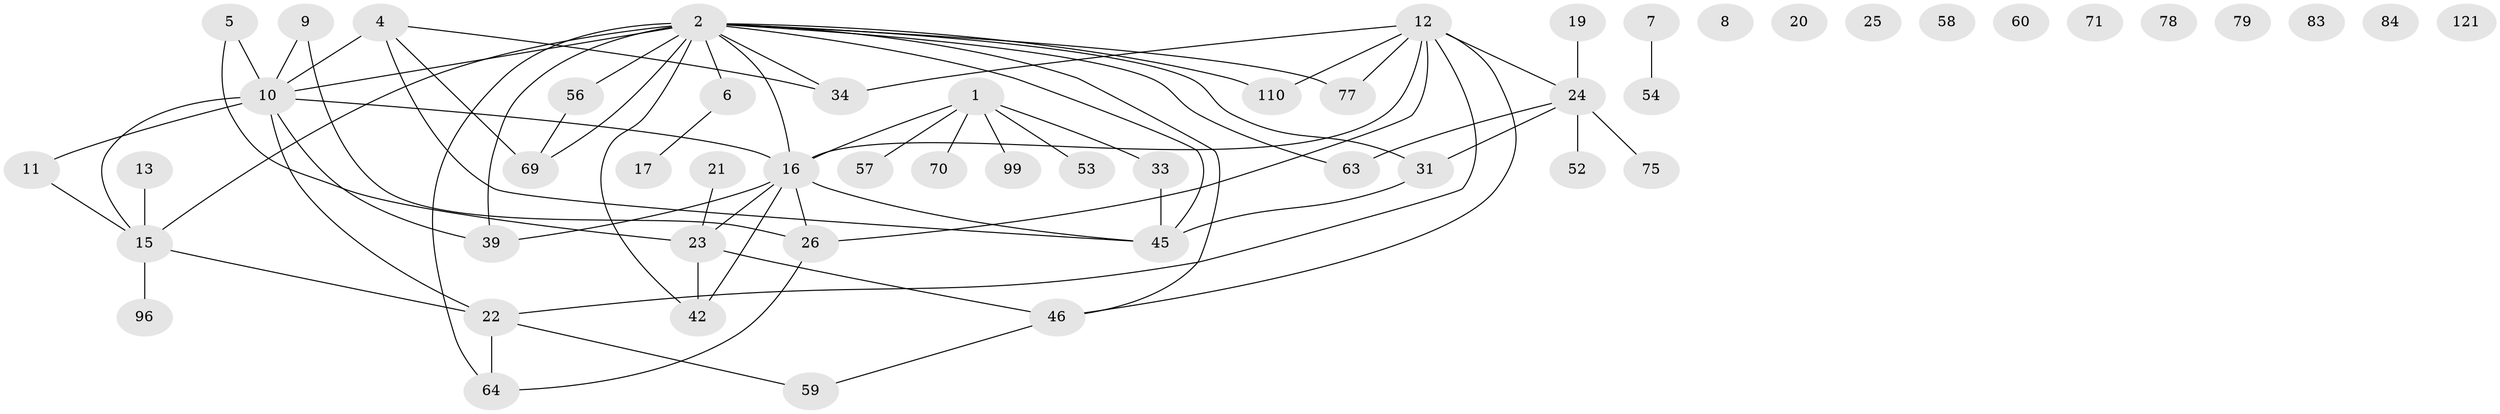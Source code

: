 // original degree distribution, {3: 0.2777777777777778, 6: 0.007936507936507936, 2: 0.25396825396825395, 1: 0.21428571428571427, 0: 0.07936507936507936, 5: 0.09523809523809523, 4: 0.07142857142857142}
// Generated by graph-tools (version 1.1) at 2025/16/03/04/25 18:16:31]
// undirected, 53 vertices, 69 edges
graph export_dot {
graph [start="1"]
  node [color=gray90,style=filled];
  1 [super="+68+87"];
  2 [super="+14+109+3+40"];
  4 [super="+105"];
  5 [super="+43"];
  6 [super="+47"];
  7;
  8;
  9 [super="+27"];
  10 [super="+92+37+18"];
  11;
  12 [super="+104"];
  13;
  15 [super="+49+50"];
  16 [super="+86+30"];
  17;
  19;
  20;
  21;
  22 [super="+38+32+35"];
  23 [super="+94+90"];
  24 [super="+74+117+28+81"];
  25;
  26 [super="+62+65"];
  31 [super="+114"];
  33 [super="+101"];
  34 [super="+95+36"];
  39 [super="+76"];
  42 [super="+111"];
  45 [super="+66"];
  46;
  52 [super="+91"];
  53;
  54 [super="+116"];
  56 [super="+93"];
  57;
  58;
  59 [super="+106"];
  60;
  63;
  64 [super="+102+115"];
  69;
  70;
  71;
  75 [super="+82"];
  77;
  78;
  79;
  83;
  84;
  96;
  99;
  110;
  121 [super="+125"];
  1 -- 99;
  1 -- 33;
  1 -- 53;
  1 -- 70;
  1 -- 57;
  1 -- 16;
  2 -- 69;
  2 -- 77;
  2 -- 110;
  2 -- 63;
  2 -- 31;
  2 -- 56;
  2 -- 10 [weight=3];
  2 -- 42;
  2 -- 16;
  2 -- 64;
  2 -- 34;
  2 -- 6;
  2 -- 39;
  2 -- 45;
  2 -- 46;
  2 -- 15;
  4 -- 69;
  4 -- 45;
  4 -- 34;
  4 -- 10;
  5 -- 23;
  5 -- 10;
  6 -- 17;
  7 -- 54;
  9 -- 26;
  9 -- 10;
  10 -- 16;
  10 -- 22 [weight=2];
  10 -- 39;
  10 -- 11;
  10 -- 15;
  11 -- 15;
  12 -- 24;
  12 -- 34;
  12 -- 110;
  12 -- 26;
  12 -- 77;
  12 -- 46;
  12 -- 22;
  12 -- 16;
  13 -- 15;
  15 -- 96;
  15 -- 22;
  16 -- 26;
  16 -- 45;
  16 -- 42;
  16 -- 23;
  16 -- 39;
  19 -- 24;
  21 -- 23;
  22 -- 64 [weight=2];
  22 -- 59;
  23 -- 42;
  23 -- 46;
  24 -- 63;
  24 -- 52;
  24 -- 31;
  24 -- 75;
  26 -- 64;
  31 -- 45;
  33 -- 45;
  46 -- 59;
  56 -- 69;
}
